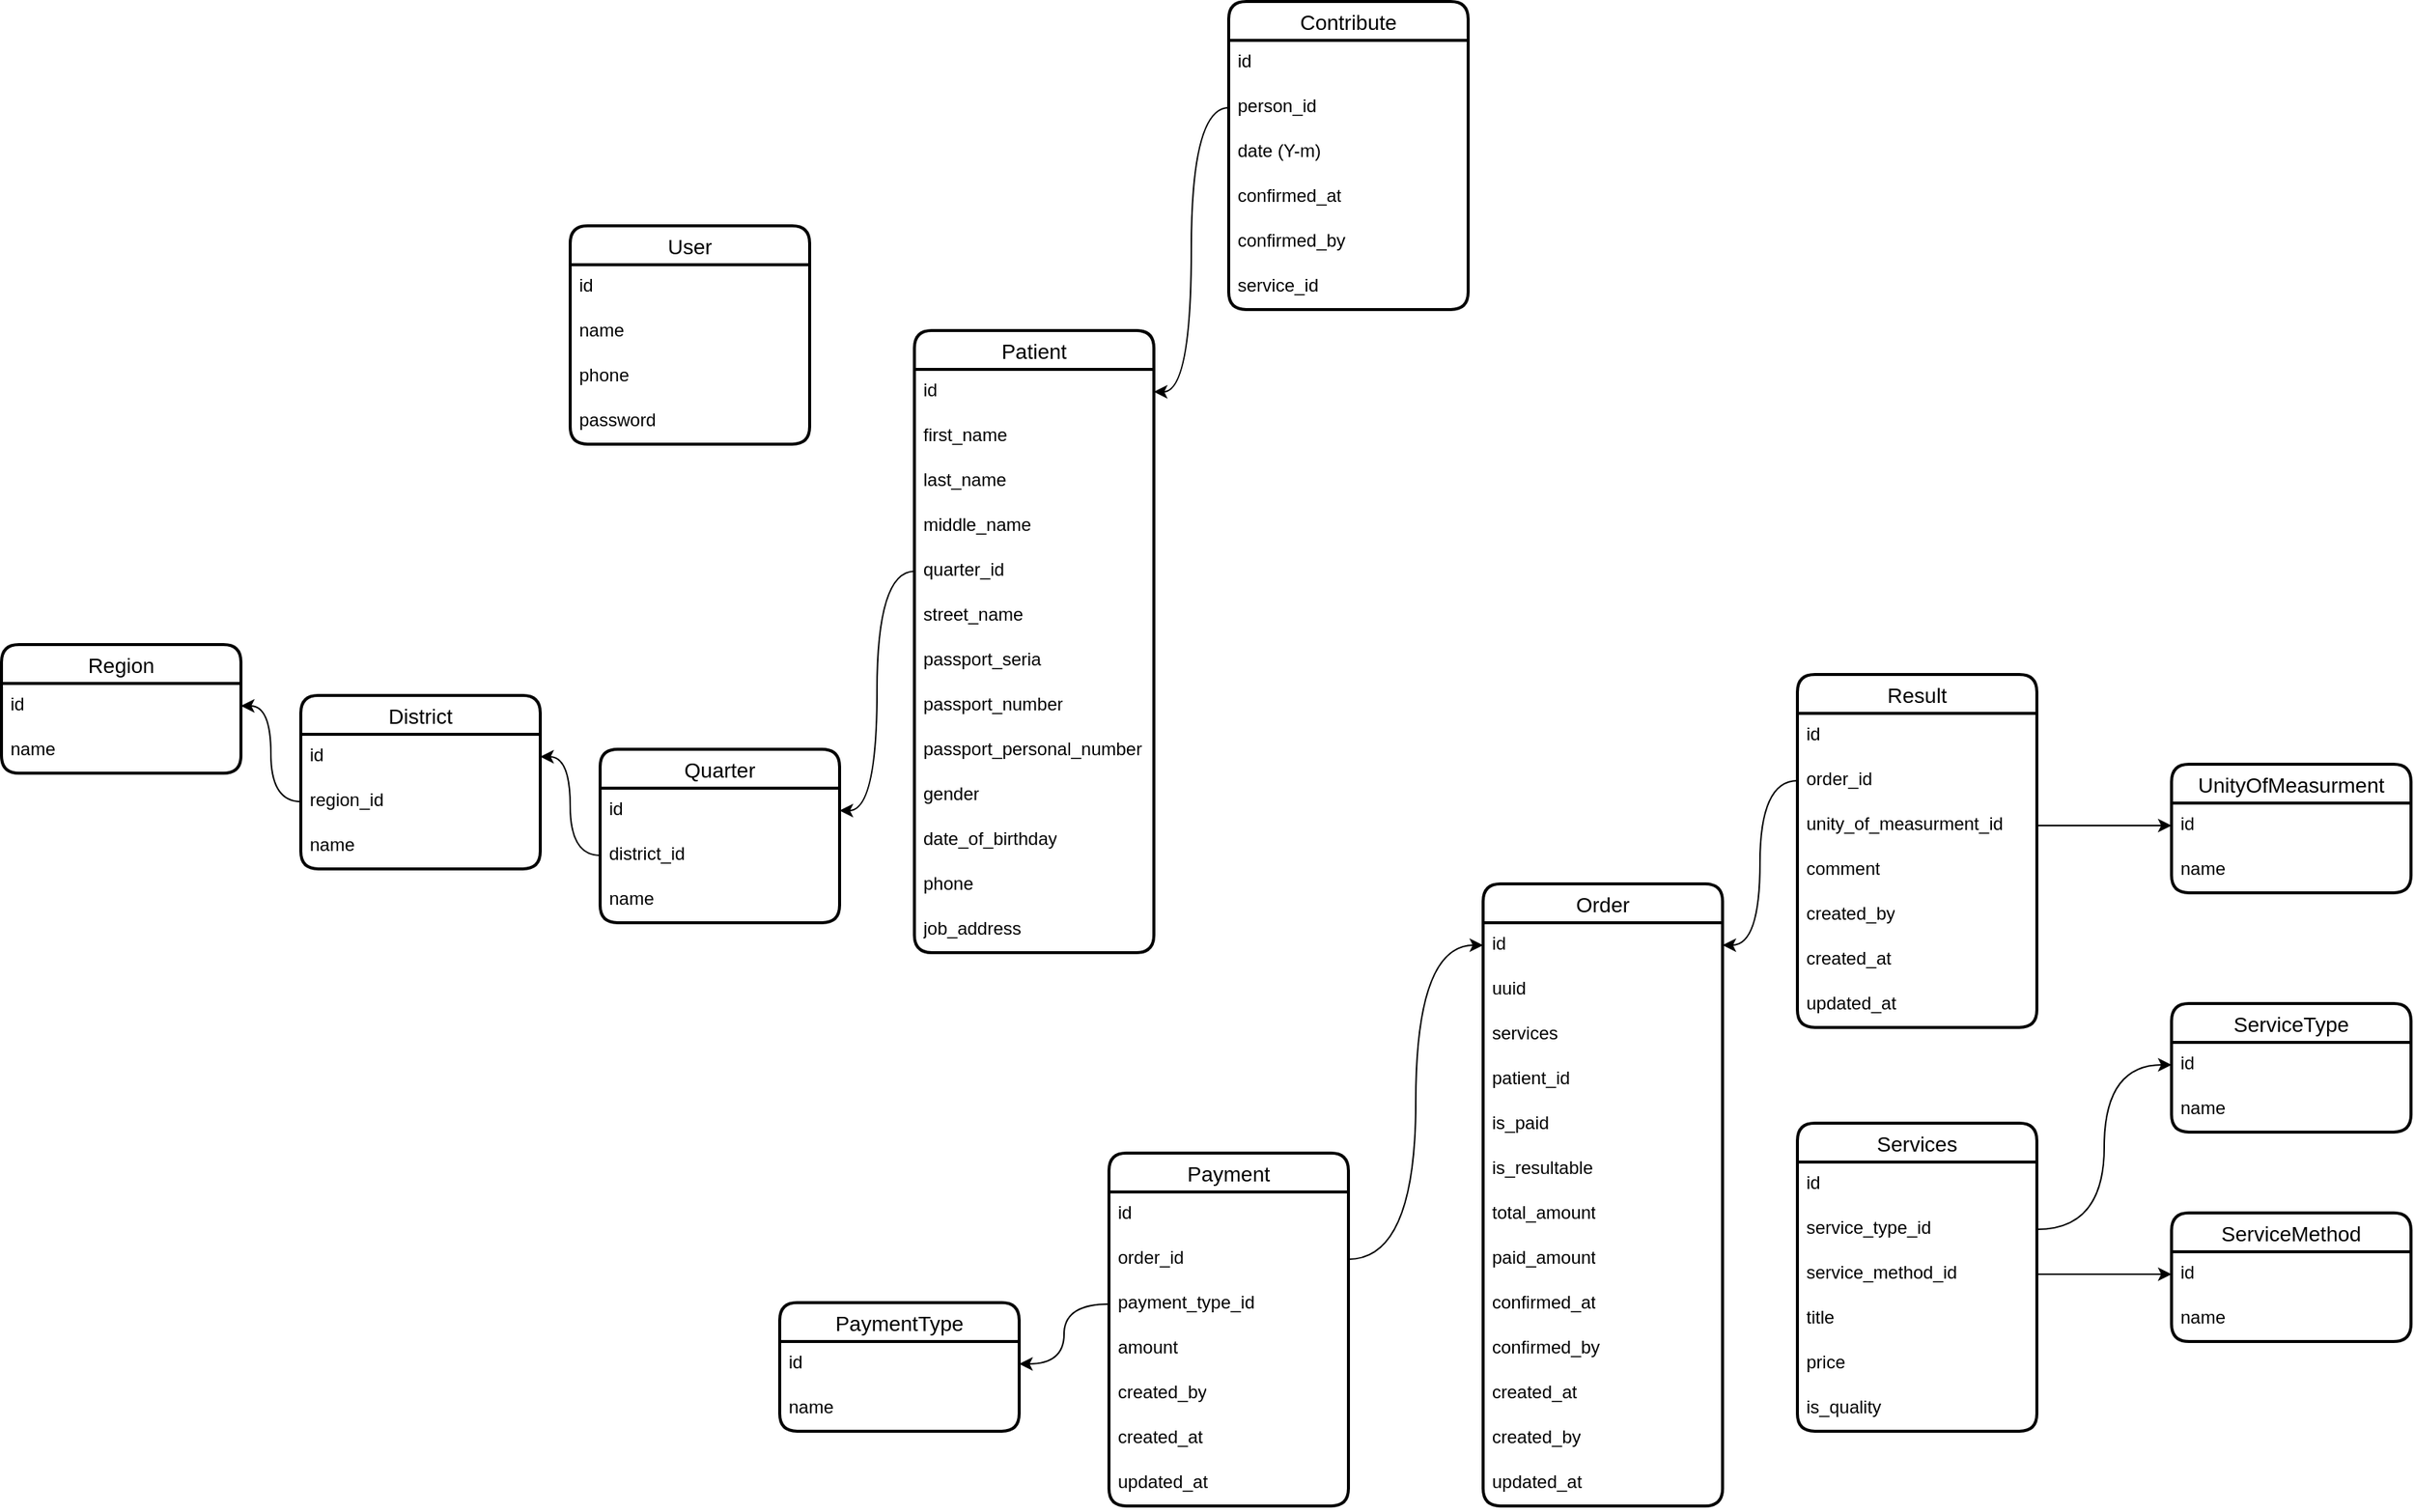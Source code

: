 <mxfile version="24.3.1" type="github">
  <diagram name="Страница — 1" id="kbrbgeuWTtMILB-jMMIU">
    <mxGraphModel dx="1816" dy="509" grid="1" gridSize="10" guides="1" tooltips="1" connect="1" arrows="1" fold="1" page="1" pageScale="1" pageWidth="827" pageHeight="1169" math="0" shadow="0">
      <root>
        <mxCell id="0" />
        <mxCell id="1" parent="0" />
        <mxCell id="Pl3B4qukLg-FO-uoOV0_-1" value="User" style="swimlane;fontStyle=0;childLayout=stackLayout;horizontal=1;startSize=26;horizontalStack=0;resizeParent=1;resizeParentMax=0;resizeLast=0;collapsible=1;marginBottom=0;align=center;fontSize=14;strokeWidth=2;rounded=1;shadow=0;glass=0;swimlaneLine=1;" vertex="1" parent="1">
          <mxGeometry x="190" y="200" width="160" height="146" as="geometry" />
        </mxCell>
        <mxCell id="Pl3B4qukLg-FO-uoOV0_-2" value="id" style="text;strokeColor=none;fillColor=none;spacingLeft=4;spacingRight=4;overflow=hidden;rotatable=0;points=[[0,0.5],[1,0.5]];portConstraint=eastwest;fontSize=12;whiteSpace=wrap;html=1;" vertex="1" parent="Pl3B4qukLg-FO-uoOV0_-1">
          <mxGeometry y="26" width="160" height="30" as="geometry" />
        </mxCell>
        <mxCell id="Pl3B4qukLg-FO-uoOV0_-3" value="name" style="text;strokeColor=none;fillColor=none;spacingLeft=4;spacingRight=4;overflow=hidden;rotatable=0;points=[[0,0.5],[1,0.5]];portConstraint=eastwest;fontSize=12;whiteSpace=wrap;html=1;" vertex="1" parent="Pl3B4qukLg-FO-uoOV0_-1">
          <mxGeometry y="56" width="160" height="30" as="geometry" />
        </mxCell>
        <mxCell id="Pl3B4qukLg-FO-uoOV0_-4" value="phone" style="text;strokeColor=none;fillColor=none;spacingLeft=4;spacingRight=4;overflow=hidden;rotatable=0;points=[[0,0.5],[1,0.5]];portConstraint=eastwest;fontSize=12;whiteSpace=wrap;html=1;" vertex="1" parent="Pl3B4qukLg-FO-uoOV0_-1">
          <mxGeometry y="86" width="160" height="30" as="geometry" />
        </mxCell>
        <mxCell id="Pl3B4qukLg-FO-uoOV0_-5" value="password" style="text;strokeColor=none;fillColor=none;spacingLeft=4;spacingRight=4;overflow=hidden;rotatable=0;points=[[0,0.5],[1,0.5]];portConstraint=eastwest;fontSize=12;whiteSpace=wrap;html=1;" vertex="1" parent="Pl3B4qukLg-FO-uoOV0_-1">
          <mxGeometry y="116" width="160" height="30" as="geometry" />
        </mxCell>
        <mxCell id="Pl3B4qukLg-FO-uoOV0_-6" value="Patient" style="swimlane;fontStyle=0;childLayout=stackLayout;horizontal=1;startSize=26;horizontalStack=0;resizeParent=1;resizeParentMax=0;resizeLast=0;collapsible=1;marginBottom=0;align=center;fontSize=14;strokeWidth=2;rounded=1;shadow=0;glass=0;swimlaneLine=1;" vertex="1" parent="1">
          <mxGeometry x="420" y="270" width="160" height="416" as="geometry" />
        </mxCell>
        <mxCell id="Pl3B4qukLg-FO-uoOV0_-7" value="id" style="text;strokeColor=none;fillColor=none;spacingLeft=4;spacingRight=4;overflow=hidden;rotatable=0;points=[[0,0.5],[1,0.5]];portConstraint=eastwest;fontSize=12;whiteSpace=wrap;html=1;" vertex="1" parent="Pl3B4qukLg-FO-uoOV0_-6">
          <mxGeometry y="26" width="160" height="30" as="geometry" />
        </mxCell>
        <mxCell id="Pl3B4qukLg-FO-uoOV0_-8" value="first_name" style="text;strokeColor=none;fillColor=none;spacingLeft=4;spacingRight=4;overflow=hidden;rotatable=0;points=[[0,0.5],[1,0.5]];portConstraint=eastwest;fontSize=12;whiteSpace=wrap;html=1;" vertex="1" parent="Pl3B4qukLg-FO-uoOV0_-6">
          <mxGeometry y="56" width="160" height="30" as="geometry" />
        </mxCell>
        <mxCell id="Pl3B4qukLg-FO-uoOV0_-9" value="last_name" style="text;strokeColor=none;fillColor=none;spacingLeft=4;spacingRight=4;overflow=hidden;rotatable=0;points=[[0,0.5],[1,0.5]];portConstraint=eastwest;fontSize=12;whiteSpace=wrap;html=1;" vertex="1" parent="Pl3B4qukLg-FO-uoOV0_-6">
          <mxGeometry y="86" width="160" height="30" as="geometry" />
        </mxCell>
        <mxCell id="Pl3B4qukLg-FO-uoOV0_-10" value="middle_name" style="text;strokeColor=none;fillColor=none;spacingLeft=4;spacingRight=4;overflow=hidden;rotatable=0;points=[[0,0.5],[1,0.5]];portConstraint=eastwest;fontSize=12;whiteSpace=wrap;html=1;" vertex="1" parent="Pl3B4qukLg-FO-uoOV0_-6">
          <mxGeometry y="116" width="160" height="30" as="geometry" />
        </mxCell>
        <mxCell id="Pl3B4qukLg-FO-uoOV0_-11" value="quarter_id" style="text;strokeColor=none;fillColor=none;spacingLeft=4;spacingRight=4;overflow=hidden;rotatable=0;points=[[0,0.5],[1,0.5]];portConstraint=eastwest;fontSize=12;whiteSpace=wrap;html=1;" vertex="1" parent="Pl3B4qukLg-FO-uoOV0_-6">
          <mxGeometry y="146" width="160" height="30" as="geometry" />
        </mxCell>
        <mxCell id="Pl3B4qukLg-FO-uoOV0_-12" value="street_name" style="text;strokeColor=none;fillColor=none;spacingLeft=4;spacingRight=4;overflow=hidden;rotatable=0;points=[[0,0.5],[1,0.5]];portConstraint=eastwest;fontSize=12;whiteSpace=wrap;html=1;" vertex="1" parent="Pl3B4qukLg-FO-uoOV0_-6">
          <mxGeometry y="176" width="160" height="30" as="geometry" />
        </mxCell>
        <mxCell id="Pl3B4qukLg-FO-uoOV0_-13" value="passport_seria" style="text;strokeColor=none;fillColor=none;spacingLeft=4;spacingRight=4;overflow=hidden;rotatable=0;points=[[0,0.5],[1,0.5]];portConstraint=eastwest;fontSize=12;whiteSpace=wrap;html=1;" vertex="1" parent="Pl3B4qukLg-FO-uoOV0_-6">
          <mxGeometry y="206" width="160" height="30" as="geometry" />
        </mxCell>
        <mxCell id="Pl3B4qukLg-FO-uoOV0_-14" value="passport_number" style="text;strokeColor=none;fillColor=none;spacingLeft=4;spacingRight=4;overflow=hidden;rotatable=0;points=[[0,0.5],[1,0.5]];portConstraint=eastwest;fontSize=12;whiteSpace=wrap;html=1;" vertex="1" parent="Pl3B4qukLg-FO-uoOV0_-6">
          <mxGeometry y="236" width="160" height="30" as="geometry" />
        </mxCell>
        <mxCell id="Pl3B4qukLg-FO-uoOV0_-15" value="passport_personal_number" style="text;strokeColor=none;fillColor=none;spacingLeft=4;spacingRight=4;overflow=hidden;rotatable=0;points=[[0,0.5],[1,0.5]];portConstraint=eastwest;fontSize=12;whiteSpace=wrap;html=1;" vertex="1" parent="Pl3B4qukLg-FO-uoOV0_-6">
          <mxGeometry y="266" width="160" height="30" as="geometry" />
        </mxCell>
        <mxCell id="Pl3B4qukLg-FO-uoOV0_-16" value="gender" style="text;strokeColor=none;fillColor=none;spacingLeft=4;spacingRight=4;overflow=hidden;rotatable=0;points=[[0,0.5],[1,0.5]];portConstraint=eastwest;fontSize=12;whiteSpace=wrap;html=1;" vertex="1" parent="Pl3B4qukLg-FO-uoOV0_-6">
          <mxGeometry y="296" width="160" height="30" as="geometry" />
        </mxCell>
        <mxCell id="Pl3B4qukLg-FO-uoOV0_-17" value="date_of_birthday" style="text;strokeColor=none;fillColor=none;spacingLeft=4;spacingRight=4;overflow=hidden;rotatable=0;points=[[0,0.5],[1,0.5]];portConstraint=eastwest;fontSize=12;whiteSpace=wrap;html=1;" vertex="1" parent="Pl3B4qukLg-FO-uoOV0_-6">
          <mxGeometry y="326" width="160" height="30" as="geometry" />
        </mxCell>
        <mxCell id="Pl3B4qukLg-FO-uoOV0_-18" value="phone" style="text;strokeColor=none;fillColor=none;spacingLeft=4;spacingRight=4;overflow=hidden;rotatable=0;points=[[0,0.5],[1,0.5]];portConstraint=eastwest;fontSize=12;whiteSpace=wrap;html=1;" vertex="1" parent="Pl3B4qukLg-FO-uoOV0_-6">
          <mxGeometry y="356" width="160" height="30" as="geometry" />
        </mxCell>
        <mxCell id="Pl3B4qukLg-FO-uoOV0_-19" value="job_address" style="text;strokeColor=none;fillColor=none;spacingLeft=4;spacingRight=4;overflow=hidden;rotatable=0;points=[[0,0.5],[1,0.5]];portConstraint=eastwest;fontSize=12;whiteSpace=wrap;html=1;" vertex="1" parent="Pl3B4qukLg-FO-uoOV0_-6">
          <mxGeometry y="386" width="160" height="30" as="geometry" />
        </mxCell>
        <mxCell id="Pl3B4qukLg-FO-uoOV0_-20" value="Contribute" style="swimlane;fontStyle=0;childLayout=stackLayout;horizontal=1;startSize=26;horizontalStack=0;resizeParent=1;resizeParentMax=0;resizeLast=0;collapsible=1;marginBottom=0;align=center;fontSize=14;strokeWidth=2;rounded=1;shadow=0;glass=0;swimlaneLine=1;" vertex="1" parent="1">
          <mxGeometry x="630" y="50" width="160" height="206" as="geometry" />
        </mxCell>
        <mxCell id="Pl3B4qukLg-FO-uoOV0_-21" value="id" style="text;strokeColor=none;fillColor=none;spacingLeft=4;spacingRight=4;overflow=hidden;rotatable=0;points=[[0,0.5],[1,0.5]];portConstraint=eastwest;fontSize=12;whiteSpace=wrap;html=1;" vertex="1" parent="Pl3B4qukLg-FO-uoOV0_-20">
          <mxGeometry y="26" width="160" height="30" as="geometry" />
        </mxCell>
        <mxCell id="Pl3B4qukLg-FO-uoOV0_-22" value="person_id" style="text;strokeColor=none;fillColor=none;spacingLeft=4;spacingRight=4;overflow=hidden;rotatable=0;points=[[0,0.5],[1,0.5]];portConstraint=eastwest;fontSize=12;whiteSpace=wrap;html=1;" vertex="1" parent="Pl3B4qukLg-FO-uoOV0_-20">
          <mxGeometry y="56" width="160" height="30" as="geometry" />
        </mxCell>
        <mxCell id="Pl3B4qukLg-FO-uoOV0_-23" value="date (Y-m)" style="text;strokeColor=none;fillColor=none;spacingLeft=4;spacingRight=4;overflow=hidden;rotatable=0;points=[[0,0.5],[1,0.5]];portConstraint=eastwest;fontSize=12;whiteSpace=wrap;html=1;" vertex="1" parent="Pl3B4qukLg-FO-uoOV0_-20">
          <mxGeometry y="86" width="160" height="30" as="geometry" />
        </mxCell>
        <mxCell id="Pl3B4qukLg-FO-uoOV0_-24" value="confirmed_at" style="text;strokeColor=none;fillColor=none;spacingLeft=4;spacingRight=4;overflow=hidden;rotatable=0;points=[[0,0.5],[1,0.5]];portConstraint=eastwest;fontSize=12;whiteSpace=wrap;html=1;" vertex="1" parent="Pl3B4qukLg-FO-uoOV0_-20">
          <mxGeometry y="116" width="160" height="30" as="geometry" />
        </mxCell>
        <mxCell id="Pl3B4qukLg-FO-uoOV0_-25" value="confirmed_by" style="text;strokeColor=none;fillColor=none;spacingLeft=4;spacingRight=4;overflow=hidden;rotatable=0;points=[[0,0.5],[1,0.5]];portConstraint=eastwest;fontSize=12;whiteSpace=wrap;html=1;" vertex="1" parent="Pl3B4qukLg-FO-uoOV0_-20">
          <mxGeometry y="146" width="160" height="30" as="geometry" />
        </mxCell>
        <mxCell id="Pl3B4qukLg-FO-uoOV0_-26" value="service_id" style="text;strokeColor=none;fillColor=none;spacingLeft=4;spacingRight=4;overflow=hidden;rotatable=0;points=[[0,0.5],[1,0.5]];portConstraint=eastwest;fontSize=12;whiteSpace=wrap;html=1;" vertex="1" parent="Pl3B4qukLg-FO-uoOV0_-20">
          <mxGeometry y="176" width="160" height="30" as="geometry" />
        </mxCell>
        <mxCell id="Pl3B4qukLg-FO-uoOV0_-27" style="edgeStyle=orthogonalEdgeStyle;rounded=0;orthogonalLoop=1;jettySize=auto;html=1;entryX=1;entryY=0.5;entryDx=0;entryDy=0;curved=1;" edge="1" parent="1" source="Pl3B4qukLg-FO-uoOV0_-22" target="Pl3B4qukLg-FO-uoOV0_-7">
          <mxGeometry relative="1" as="geometry" />
        </mxCell>
        <mxCell id="Pl3B4qukLg-FO-uoOV0_-28" value="Services" style="swimlane;fontStyle=0;childLayout=stackLayout;horizontal=1;startSize=26;horizontalStack=0;resizeParent=1;resizeParentMax=0;resizeLast=0;collapsible=1;marginBottom=0;align=center;fontSize=14;strokeWidth=2;rounded=1;shadow=0;glass=0;swimlaneLine=1;" vertex="1" parent="1">
          <mxGeometry x="1010" y="800" width="160" height="206" as="geometry" />
        </mxCell>
        <mxCell id="Pl3B4qukLg-FO-uoOV0_-29" value="id" style="text;strokeColor=none;fillColor=none;spacingLeft=4;spacingRight=4;overflow=hidden;rotatable=0;points=[[0,0.5],[1,0.5]];portConstraint=eastwest;fontSize=12;whiteSpace=wrap;html=1;" vertex="1" parent="Pl3B4qukLg-FO-uoOV0_-28">
          <mxGeometry y="26" width="160" height="30" as="geometry" />
        </mxCell>
        <mxCell id="Pl3B4qukLg-FO-uoOV0_-78" value="service_type_id" style="text;strokeColor=none;fillColor=none;spacingLeft=4;spacingRight=4;overflow=hidden;rotatable=0;points=[[0,0.5],[1,0.5]];portConstraint=eastwest;fontSize=12;whiteSpace=wrap;html=1;" vertex="1" parent="Pl3B4qukLg-FO-uoOV0_-28">
          <mxGeometry y="56" width="160" height="30" as="geometry" />
        </mxCell>
        <mxCell id="Pl3B4qukLg-FO-uoOV0_-79" value="service_method_id" style="text;strokeColor=none;fillColor=none;spacingLeft=4;spacingRight=4;overflow=hidden;rotatable=0;points=[[0,0.5],[1,0.5]];portConstraint=eastwest;fontSize=12;whiteSpace=wrap;html=1;" vertex="1" parent="Pl3B4qukLg-FO-uoOV0_-28">
          <mxGeometry y="86" width="160" height="30" as="geometry" />
        </mxCell>
        <mxCell id="Pl3B4qukLg-FO-uoOV0_-30" value="title" style="text;strokeColor=none;fillColor=none;spacingLeft=4;spacingRight=4;overflow=hidden;rotatable=0;points=[[0,0.5],[1,0.5]];portConstraint=eastwest;fontSize=12;whiteSpace=wrap;html=1;" vertex="1" parent="Pl3B4qukLg-FO-uoOV0_-28">
          <mxGeometry y="116" width="160" height="30" as="geometry" />
        </mxCell>
        <mxCell id="Pl3B4qukLg-FO-uoOV0_-31" value="price" style="text;strokeColor=none;fillColor=none;spacingLeft=4;spacingRight=4;overflow=hidden;rotatable=0;points=[[0,0.5],[1,0.5]];portConstraint=eastwest;fontSize=12;whiteSpace=wrap;html=1;" vertex="1" parent="Pl3B4qukLg-FO-uoOV0_-28">
          <mxGeometry y="146" width="160" height="30" as="geometry" />
        </mxCell>
        <mxCell id="Pl3B4qukLg-FO-uoOV0_-76" value="is_quality" style="text;strokeColor=none;fillColor=none;spacingLeft=4;spacingRight=4;overflow=hidden;rotatable=0;points=[[0,0.5],[1,0.5]];portConstraint=eastwest;fontSize=12;whiteSpace=wrap;html=1;" vertex="1" parent="Pl3B4qukLg-FO-uoOV0_-28">
          <mxGeometry y="176" width="160" height="30" as="geometry" />
        </mxCell>
        <mxCell id="Pl3B4qukLg-FO-uoOV0_-32" value="Order" style="swimlane;fontStyle=0;childLayout=stackLayout;horizontal=1;startSize=26;horizontalStack=0;resizeParent=1;resizeParentMax=0;resizeLast=0;collapsible=1;marginBottom=0;align=center;fontSize=14;strokeWidth=2;rounded=1;shadow=0;glass=0;swimlaneLine=1;" vertex="1" parent="1">
          <mxGeometry x="800" y="640" width="160" height="416" as="geometry" />
        </mxCell>
        <mxCell id="Pl3B4qukLg-FO-uoOV0_-33" value="id" style="text;strokeColor=none;fillColor=none;spacingLeft=4;spacingRight=4;overflow=hidden;rotatable=0;points=[[0,0.5],[1,0.5]];portConstraint=eastwest;fontSize=12;whiteSpace=wrap;html=1;" vertex="1" parent="Pl3B4qukLg-FO-uoOV0_-32">
          <mxGeometry y="26" width="160" height="30" as="geometry" />
        </mxCell>
        <mxCell id="Pl3B4qukLg-FO-uoOV0_-34" value="uuid" style="text;strokeColor=none;fillColor=none;spacingLeft=4;spacingRight=4;overflow=hidden;rotatable=0;points=[[0,0.5],[1,0.5]];portConstraint=eastwest;fontSize=12;whiteSpace=wrap;html=1;" vertex="1" parent="Pl3B4qukLg-FO-uoOV0_-32">
          <mxGeometry y="56" width="160" height="30" as="geometry" />
        </mxCell>
        <mxCell id="Pl3B4qukLg-FO-uoOV0_-71" value="services" style="text;strokeColor=none;fillColor=none;spacingLeft=4;spacingRight=4;overflow=hidden;rotatable=0;points=[[0,0.5],[1,0.5]];portConstraint=eastwest;fontSize=12;whiteSpace=wrap;html=1;" vertex="1" parent="Pl3B4qukLg-FO-uoOV0_-32">
          <mxGeometry y="86" width="160" height="30" as="geometry" />
        </mxCell>
        <mxCell id="Pl3B4qukLg-FO-uoOV0_-37" value="patient_id" style="text;strokeColor=none;fillColor=none;spacingLeft=4;spacingRight=4;overflow=hidden;rotatable=0;points=[[0,0.5],[1,0.5]];portConstraint=eastwest;fontSize=12;whiteSpace=wrap;html=1;" vertex="1" parent="Pl3B4qukLg-FO-uoOV0_-32">
          <mxGeometry y="116" width="160" height="30" as="geometry" />
        </mxCell>
        <mxCell id="Pl3B4qukLg-FO-uoOV0_-38" value="is_paid" style="text;strokeColor=none;fillColor=none;spacingLeft=4;spacingRight=4;overflow=hidden;rotatable=0;points=[[0,0.5],[1,0.5]];portConstraint=eastwest;fontSize=12;whiteSpace=wrap;html=1;" vertex="1" parent="Pl3B4qukLg-FO-uoOV0_-32">
          <mxGeometry y="146" width="160" height="30" as="geometry" />
        </mxCell>
        <mxCell id="Pl3B4qukLg-FO-uoOV0_-39" value="is_resultable" style="text;strokeColor=none;fillColor=none;spacingLeft=4;spacingRight=4;overflow=hidden;rotatable=0;points=[[0,0.5],[1,0.5]];portConstraint=eastwest;fontSize=12;whiteSpace=wrap;html=1;" vertex="1" parent="Pl3B4qukLg-FO-uoOV0_-32">
          <mxGeometry y="176" width="160" height="30" as="geometry" />
        </mxCell>
        <mxCell id="Pl3B4qukLg-FO-uoOV0_-40" value="total_amount" style="text;strokeColor=none;fillColor=none;spacingLeft=4;spacingRight=4;overflow=hidden;rotatable=0;points=[[0,0.5],[1,0.5]];portConstraint=eastwest;fontSize=12;whiteSpace=wrap;html=1;" vertex="1" parent="Pl3B4qukLg-FO-uoOV0_-32">
          <mxGeometry y="206" width="160" height="30" as="geometry" />
        </mxCell>
        <mxCell id="Pl3B4qukLg-FO-uoOV0_-91" value="paid_amount" style="text;strokeColor=none;fillColor=none;spacingLeft=4;spacingRight=4;overflow=hidden;rotatable=0;points=[[0,0.5],[1,0.5]];portConstraint=eastwest;fontSize=12;whiteSpace=wrap;html=1;" vertex="1" parent="Pl3B4qukLg-FO-uoOV0_-32">
          <mxGeometry y="236" width="160" height="30" as="geometry" />
        </mxCell>
        <mxCell id="Pl3B4qukLg-FO-uoOV0_-41" value="confirmed_at" style="text;strokeColor=none;fillColor=none;spacingLeft=4;spacingRight=4;overflow=hidden;rotatable=0;points=[[0,0.5],[1,0.5]];portConstraint=eastwest;fontSize=12;whiteSpace=wrap;html=1;" vertex="1" parent="Pl3B4qukLg-FO-uoOV0_-32">
          <mxGeometry y="266" width="160" height="30" as="geometry" />
        </mxCell>
        <mxCell id="Pl3B4qukLg-FO-uoOV0_-42" value="confirmed_by" style="text;strokeColor=none;fillColor=none;spacingLeft=4;spacingRight=4;overflow=hidden;rotatable=0;points=[[0,0.5],[1,0.5]];portConstraint=eastwest;fontSize=12;whiteSpace=wrap;html=1;" vertex="1" parent="Pl3B4qukLg-FO-uoOV0_-32">
          <mxGeometry y="296" width="160" height="30" as="geometry" />
        </mxCell>
        <mxCell id="Pl3B4qukLg-FO-uoOV0_-43" value="created_at" style="text;strokeColor=none;fillColor=none;spacingLeft=4;spacingRight=4;overflow=hidden;rotatable=0;points=[[0,0.5],[1,0.5]];portConstraint=eastwest;fontSize=12;whiteSpace=wrap;html=1;" vertex="1" parent="Pl3B4qukLg-FO-uoOV0_-32">
          <mxGeometry y="326" width="160" height="30" as="geometry" />
        </mxCell>
        <mxCell id="Pl3B4qukLg-FO-uoOV0_-44" value="created_by" style="text;strokeColor=none;fillColor=none;spacingLeft=4;spacingRight=4;overflow=hidden;rotatable=0;points=[[0,0.5],[1,0.5]];portConstraint=eastwest;fontSize=12;whiteSpace=wrap;html=1;" vertex="1" parent="Pl3B4qukLg-FO-uoOV0_-32">
          <mxGeometry y="356" width="160" height="30" as="geometry" />
        </mxCell>
        <mxCell id="Pl3B4qukLg-FO-uoOV0_-45" value="updated_at" style="text;strokeColor=none;fillColor=none;spacingLeft=4;spacingRight=4;overflow=hidden;rotatable=0;points=[[0,0.5],[1,0.5]];portConstraint=eastwest;fontSize=12;whiteSpace=wrap;html=1;" vertex="1" parent="Pl3B4qukLg-FO-uoOV0_-32">
          <mxGeometry y="386" width="160" height="30" as="geometry" />
        </mxCell>
        <mxCell id="Pl3B4qukLg-FO-uoOV0_-49" value="Result" style="swimlane;fontStyle=0;childLayout=stackLayout;horizontal=1;startSize=26;horizontalStack=0;resizeParent=1;resizeParentMax=0;resizeLast=0;collapsible=1;marginBottom=0;align=center;fontSize=14;strokeWidth=2;rounded=1;shadow=0;glass=0;swimlaneLine=1;" vertex="1" parent="1">
          <mxGeometry x="1010" y="500" width="160" height="236" as="geometry" />
        </mxCell>
        <mxCell id="Pl3B4qukLg-FO-uoOV0_-50" value="id" style="text;strokeColor=none;fillColor=none;spacingLeft=4;spacingRight=4;overflow=hidden;rotatable=0;points=[[0,0.5],[1,0.5]];portConstraint=eastwest;fontSize=12;whiteSpace=wrap;html=1;" vertex="1" parent="Pl3B4qukLg-FO-uoOV0_-49">
          <mxGeometry y="26" width="160" height="30" as="geometry" />
        </mxCell>
        <mxCell id="Pl3B4qukLg-FO-uoOV0_-51" value="order_id" style="text;strokeColor=none;fillColor=none;spacingLeft=4;spacingRight=4;overflow=hidden;rotatable=0;points=[[0,0.5],[1,0.5]];portConstraint=eastwest;fontSize=12;whiteSpace=wrap;html=1;" vertex="1" parent="Pl3B4qukLg-FO-uoOV0_-49">
          <mxGeometry y="56" width="160" height="30" as="geometry" />
        </mxCell>
        <mxCell id="Pl3B4qukLg-FO-uoOV0_-89" value="unity_of_measurment_id" style="text;strokeColor=none;fillColor=none;spacingLeft=4;spacingRight=4;overflow=hidden;rotatable=0;points=[[0,0.5],[1,0.5]];portConstraint=eastwest;fontSize=12;whiteSpace=wrap;html=1;" vertex="1" parent="Pl3B4qukLg-FO-uoOV0_-49">
          <mxGeometry y="86" width="160" height="30" as="geometry" />
        </mxCell>
        <mxCell id="Pl3B4qukLg-FO-uoOV0_-52" value="comment" style="text;strokeColor=none;fillColor=none;spacingLeft=4;spacingRight=4;overflow=hidden;rotatable=0;points=[[0,0.5],[1,0.5]];portConstraint=eastwest;fontSize=12;whiteSpace=wrap;html=1;" vertex="1" parent="Pl3B4qukLg-FO-uoOV0_-49">
          <mxGeometry y="116" width="160" height="30" as="geometry" />
        </mxCell>
        <mxCell id="Pl3B4qukLg-FO-uoOV0_-53" value="created_by" style="text;strokeColor=none;fillColor=none;spacingLeft=4;spacingRight=4;overflow=hidden;rotatable=0;points=[[0,0.5],[1,0.5]];portConstraint=eastwest;fontSize=12;whiteSpace=wrap;html=1;" vertex="1" parent="Pl3B4qukLg-FO-uoOV0_-49">
          <mxGeometry y="146" width="160" height="30" as="geometry" />
        </mxCell>
        <mxCell id="Pl3B4qukLg-FO-uoOV0_-54" value="created_at" style="text;strokeColor=none;fillColor=none;spacingLeft=4;spacingRight=4;overflow=hidden;rotatable=0;points=[[0,0.5],[1,0.5]];portConstraint=eastwest;fontSize=12;whiteSpace=wrap;html=1;" vertex="1" parent="Pl3B4qukLg-FO-uoOV0_-49">
          <mxGeometry y="176" width="160" height="30" as="geometry" />
        </mxCell>
        <mxCell id="Pl3B4qukLg-FO-uoOV0_-55" value="updated_at" style="text;strokeColor=none;fillColor=none;spacingLeft=4;spacingRight=4;overflow=hidden;rotatable=0;points=[[0,0.5],[1,0.5]];portConstraint=eastwest;fontSize=12;whiteSpace=wrap;html=1;" vertex="1" parent="Pl3B4qukLg-FO-uoOV0_-49">
          <mxGeometry y="206" width="160" height="30" as="geometry" />
        </mxCell>
        <mxCell id="Pl3B4qukLg-FO-uoOV0_-56" style="edgeStyle=orthogonalEdgeStyle;rounded=0;orthogonalLoop=1;jettySize=auto;html=1;entryX=1;entryY=0.5;entryDx=0;entryDy=0;curved=1;" edge="1" parent="1" source="Pl3B4qukLg-FO-uoOV0_-51" target="Pl3B4qukLg-FO-uoOV0_-33">
          <mxGeometry relative="1" as="geometry" />
        </mxCell>
        <mxCell id="Pl3B4qukLg-FO-uoOV0_-57" value="Region" style="swimlane;fontStyle=0;childLayout=stackLayout;horizontal=1;startSize=26;horizontalStack=0;resizeParent=1;resizeParentMax=0;resizeLast=0;collapsible=1;marginBottom=0;align=center;fontSize=14;strokeWidth=2;rounded=1;shadow=0;glass=0;swimlaneLine=1;" vertex="1" parent="1">
          <mxGeometry x="-190" y="480" width="160" height="86" as="geometry" />
        </mxCell>
        <mxCell id="Pl3B4qukLg-FO-uoOV0_-58" value="id" style="text;strokeColor=none;fillColor=none;spacingLeft=4;spacingRight=4;overflow=hidden;rotatable=0;points=[[0,0.5],[1,0.5]];portConstraint=eastwest;fontSize=12;whiteSpace=wrap;html=1;" vertex="1" parent="Pl3B4qukLg-FO-uoOV0_-57">
          <mxGeometry y="26" width="160" height="30" as="geometry" />
        </mxCell>
        <mxCell id="Pl3B4qukLg-FO-uoOV0_-59" value="name" style="text;strokeColor=none;fillColor=none;spacingLeft=4;spacingRight=4;overflow=hidden;rotatable=0;points=[[0,0.5],[1,0.5]];portConstraint=eastwest;fontSize=12;whiteSpace=wrap;html=1;" vertex="1" parent="Pl3B4qukLg-FO-uoOV0_-57">
          <mxGeometry y="56" width="160" height="30" as="geometry" />
        </mxCell>
        <mxCell id="Pl3B4qukLg-FO-uoOV0_-60" value="District" style="swimlane;fontStyle=0;childLayout=stackLayout;horizontal=1;startSize=26;horizontalStack=0;resizeParent=1;resizeParentMax=0;resizeLast=0;collapsible=1;marginBottom=0;align=center;fontSize=14;strokeWidth=2;rounded=1;shadow=0;glass=0;swimlaneLine=1;" vertex="1" parent="1">
          <mxGeometry x="10" y="514" width="160" height="116" as="geometry" />
        </mxCell>
        <mxCell id="Pl3B4qukLg-FO-uoOV0_-61" value="id" style="text;strokeColor=none;fillColor=none;spacingLeft=4;spacingRight=4;overflow=hidden;rotatable=0;points=[[0,0.5],[1,0.5]];portConstraint=eastwest;fontSize=12;whiteSpace=wrap;html=1;" vertex="1" parent="Pl3B4qukLg-FO-uoOV0_-60">
          <mxGeometry y="26" width="160" height="30" as="geometry" />
        </mxCell>
        <mxCell id="Pl3B4qukLg-FO-uoOV0_-62" value="region_id" style="text;strokeColor=none;fillColor=none;spacingLeft=4;spacingRight=4;overflow=hidden;rotatable=0;points=[[0,0.5],[1,0.5]];portConstraint=eastwest;fontSize=12;whiteSpace=wrap;html=1;" vertex="1" parent="Pl3B4qukLg-FO-uoOV0_-60">
          <mxGeometry y="56" width="160" height="30" as="geometry" />
        </mxCell>
        <mxCell id="Pl3B4qukLg-FO-uoOV0_-63" value="name" style="text;strokeColor=none;fillColor=none;spacingLeft=4;spacingRight=4;overflow=hidden;rotatable=0;points=[[0,0.5],[1,0.5]];portConstraint=eastwest;fontSize=12;whiteSpace=wrap;html=1;" vertex="1" parent="Pl3B4qukLg-FO-uoOV0_-60">
          <mxGeometry y="86" width="160" height="30" as="geometry" />
        </mxCell>
        <mxCell id="Pl3B4qukLg-FO-uoOV0_-64" style="edgeStyle=orthogonalEdgeStyle;rounded=0;orthogonalLoop=1;jettySize=auto;html=1;entryX=1;entryY=0.5;entryDx=0;entryDy=0;curved=1;" edge="1" parent="1" source="Pl3B4qukLg-FO-uoOV0_-62" target="Pl3B4qukLg-FO-uoOV0_-58">
          <mxGeometry relative="1" as="geometry" />
        </mxCell>
        <mxCell id="Pl3B4qukLg-FO-uoOV0_-65" value="Quarter" style="swimlane;fontStyle=0;childLayout=stackLayout;horizontal=1;startSize=26;horizontalStack=0;resizeParent=1;resizeParentMax=0;resizeLast=0;collapsible=1;marginBottom=0;align=center;fontSize=14;strokeWidth=2;rounded=1;shadow=0;glass=0;swimlaneLine=1;" vertex="1" parent="1">
          <mxGeometry x="210" y="550" width="160" height="116" as="geometry" />
        </mxCell>
        <mxCell id="Pl3B4qukLg-FO-uoOV0_-66" value="id" style="text;strokeColor=none;fillColor=none;spacingLeft=4;spacingRight=4;overflow=hidden;rotatable=0;points=[[0,0.5],[1,0.5]];portConstraint=eastwest;fontSize=12;whiteSpace=wrap;html=1;" vertex="1" parent="Pl3B4qukLg-FO-uoOV0_-65">
          <mxGeometry y="26" width="160" height="30" as="geometry" />
        </mxCell>
        <mxCell id="Pl3B4qukLg-FO-uoOV0_-67" value="district_id" style="text;strokeColor=none;fillColor=none;spacingLeft=4;spacingRight=4;overflow=hidden;rotatable=0;points=[[0,0.5],[1,0.5]];portConstraint=eastwest;fontSize=12;whiteSpace=wrap;html=1;" vertex="1" parent="Pl3B4qukLg-FO-uoOV0_-65">
          <mxGeometry y="56" width="160" height="30" as="geometry" />
        </mxCell>
        <mxCell id="Pl3B4qukLg-FO-uoOV0_-68" value="name" style="text;strokeColor=none;fillColor=none;spacingLeft=4;spacingRight=4;overflow=hidden;rotatable=0;points=[[0,0.5],[1,0.5]];portConstraint=eastwest;fontSize=12;whiteSpace=wrap;html=1;" vertex="1" parent="Pl3B4qukLg-FO-uoOV0_-65">
          <mxGeometry y="86" width="160" height="30" as="geometry" />
        </mxCell>
        <mxCell id="Pl3B4qukLg-FO-uoOV0_-69" style="edgeStyle=orthogonalEdgeStyle;rounded=0;orthogonalLoop=1;jettySize=auto;html=1;entryX=1;entryY=0.5;entryDx=0;entryDy=0;curved=1;" edge="1" parent="1" source="Pl3B4qukLg-FO-uoOV0_-67" target="Pl3B4qukLg-FO-uoOV0_-61">
          <mxGeometry relative="1" as="geometry" />
        </mxCell>
        <mxCell id="Pl3B4qukLg-FO-uoOV0_-70" style="edgeStyle=orthogonalEdgeStyle;rounded=0;orthogonalLoop=1;jettySize=auto;html=1;entryX=1;entryY=0.5;entryDx=0;entryDy=0;curved=1;" edge="1" parent="1" source="Pl3B4qukLg-FO-uoOV0_-11" target="Pl3B4qukLg-FO-uoOV0_-66">
          <mxGeometry relative="1" as="geometry" />
        </mxCell>
        <mxCell id="Pl3B4qukLg-FO-uoOV0_-72" value="ServiceType" style="swimlane;fontStyle=0;childLayout=stackLayout;horizontal=1;startSize=26;horizontalStack=0;resizeParent=1;resizeParentMax=0;resizeLast=0;collapsible=1;marginBottom=0;align=center;fontSize=14;strokeWidth=2;rounded=1;shadow=0;glass=0;swimlaneLine=1;" vertex="1" parent="1">
          <mxGeometry x="1260" y="720" width="160" height="86" as="geometry" />
        </mxCell>
        <mxCell id="Pl3B4qukLg-FO-uoOV0_-73" value="id" style="text;strokeColor=none;fillColor=none;spacingLeft=4;spacingRight=4;overflow=hidden;rotatable=0;points=[[0,0.5],[1,0.5]];portConstraint=eastwest;fontSize=12;whiteSpace=wrap;html=1;" vertex="1" parent="Pl3B4qukLg-FO-uoOV0_-72">
          <mxGeometry y="26" width="160" height="30" as="geometry" />
        </mxCell>
        <mxCell id="Pl3B4qukLg-FO-uoOV0_-74" value="name" style="text;strokeColor=none;fillColor=none;spacingLeft=4;spacingRight=4;overflow=hidden;rotatable=0;points=[[0,0.5],[1,0.5]];portConstraint=eastwest;fontSize=12;whiteSpace=wrap;html=1;" vertex="1" parent="Pl3B4qukLg-FO-uoOV0_-72">
          <mxGeometry y="56" width="160" height="30" as="geometry" />
        </mxCell>
        <mxCell id="Pl3B4qukLg-FO-uoOV0_-80" value="ServiceMethod" style="swimlane;fontStyle=0;childLayout=stackLayout;horizontal=1;startSize=26;horizontalStack=0;resizeParent=1;resizeParentMax=0;resizeLast=0;collapsible=1;marginBottom=0;align=center;fontSize=14;strokeWidth=2;rounded=1;shadow=0;glass=0;swimlaneLine=1;" vertex="1" parent="1">
          <mxGeometry x="1260" y="860" width="160" height="86" as="geometry" />
        </mxCell>
        <mxCell id="Pl3B4qukLg-FO-uoOV0_-81" value="id" style="text;strokeColor=none;fillColor=none;spacingLeft=4;spacingRight=4;overflow=hidden;rotatable=0;points=[[0,0.5],[1,0.5]];portConstraint=eastwest;fontSize=12;whiteSpace=wrap;html=1;" vertex="1" parent="Pl3B4qukLg-FO-uoOV0_-80">
          <mxGeometry y="26" width="160" height="30" as="geometry" />
        </mxCell>
        <mxCell id="Pl3B4qukLg-FO-uoOV0_-82" value="name" style="text;strokeColor=none;fillColor=none;spacingLeft=4;spacingRight=4;overflow=hidden;rotatable=0;points=[[0,0.5],[1,0.5]];portConstraint=eastwest;fontSize=12;whiteSpace=wrap;html=1;" vertex="1" parent="Pl3B4qukLg-FO-uoOV0_-80">
          <mxGeometry y="56" width="160" height="30" as="geometry" />
        </mxCell>
        <mxCell id="Pl3B4qukLg-FO-uoOV0_-84" style="rounded=0;orthogonalLoop=1;jettySize=auto;html=1;entryX=0;entryY=0.5;entryDx=0;entryDy=0;edgeStyle=orthogonalEdgeStyle;" edge="1" parent="1" source="Pl3B4qukLg-FO-uoOV0_-79" target="Pl3B4qukLg-FO-uoOV0_-81">
          <mxGeometry relative="1" as="geometry" />
        </mxCell>
        <mxCell id="Pl3B4qukLg-FO-uoOV0_-85" style="edgeStyle=orthogonalEdgeStyle;rounded=0;orthogonalLoop=1;jettySize=auto;html=1;entryX=0;entryY=0.5;entryDx=0;entryDy=0;curved=1;" edge="1" parent="1" source="Pl3B4qukLg-FO-uoOV0_-78" target="Pl3B4qukLg-FO-uoOV0_-73">
          <mxGeometry relative="1" as="geometry" />
        </mxCell>
        <mxCell id="Pl3B4qukLg-FO-uoOV0_-86" value="UnityOfMeasurment" style="swimlane;fontStyle=0;childLayout=stackLayout;horizontal=1;startSize=26;horizontalStack=0;resizeParent=1;resizeParentMax=0;resizeLast=0;collapsible=1;marginBottom=0;align=center;fontSize=14;strokeWidth=2;rounded=1;shadow=0;glass=0;swimlaneLine=1;" vertex="1" parent="1">
          <mxGeometry x="1260" y="560" width="160" height="86" as="geometry" />
        </mxCell>
        <mxCell id="Pl3B4qukLg-FO-uoOV0_-87" value="id" style="text;strokeColor=none;fillColor=none;spacingLeft=4;spacingRight=4;overflow=hidden;rotatable=0;points=[[0,0.5],[1,0.5]];portConstraint=eastwest;fontSize=12;whiteSpace=wrap;html=1;" vertex="1" parent="Pl3B4qukLg-FO-uoOV0_-86">
          <mxGeometry y="26" width="160" height="30" as="geometry" />
        </mxCell>
        <mxCell id="Pl3B4qukLg-FO-uoOV0_-88" value="name" style="text;strokeColor=none;fillColor=none;spacingLeft=4;spacingRight=4;overflow=hidden;rotatable=0;points=[[0,0.5],[1,0.5]];portConstraint=eastwest;fontSize=12;whiteSpace=wrap;html=1;" vertex="1" parent="Pl3B4qukLg-FO-uoOV0_-86">
          <mxGeometry y="56" width="160" height="30" as="geometry" />
        </mxCell>
        <mxCell id="Pl3B4qukLg-FO-uoOV0_-90" style="edgeStyle=orthogonalEdgeStyle;rounded=0;orthogonalLoop=1;jettySize=auto;html=1;entryX=0;entryY=0.5;entryDx=0;entryDy=0;" edge="1" parent="1" source="Pl3B4qukLg-FO-uoOV0_-89" target="Pl3B4qukLg-FO-uoOV0_-87">
          <mxGeometry relative="1" as="geometry" />
        </mxCell>
        <mxCell id="Pl3B4qukLg-FO-uoOV0_-92" value="Payment" style="swimlane;fontStyle=0;childLayout=stackLayout;horizontal=1;startSize=26;horizontalStack=0;resizeParent=1;resizeParentMax=0;resizeLast=0;collapsible=1;marginBottom=0;align=center;fontSize=14;strokeWidth=2;rounded=1;shadow=0;glass=0;swimlaneLine=1;" vertex="1" parent="1">
          <mxGeometry x="550" y="820" width="160" height="236" as="geometry" />
        </mxCell>
        <mxCell id="Pl3B4qukLg-FO-uoOV0_-93" value="id" style="text;strokeColor=none;fillColor=none;spacingLeft=4;spacingRight=4;overflow=hidden;rotatable=0;points=[[0,0.5],[1,0.5]];portConstraint=eastwest;fontSize=12;whiteSpace=wrap;html=1;" vertex="1" parent="Pl3B4qukLg-FO-uoOV0_-92">
          <mxGeometry y="26" width="160" height="30" as="geometry" />
        </mxCell>
        <mxCell id="Pl3B4qukLg-FO-uoOV0_-110" value="order_id" style="text;strokeColor=none;fillColor=none;spacingLeft=4;spacingRight=4;overflow=hidden;rotatable=0;points=[[0,0.5],[1,0.5]];portConstraint=eastwest;fontSize=12;whiteSpace=wrap;html=1;" vertex="1" parent="Pl3B4qukLg-FO-uoOV0_-92">
          <mxGeometry y="56" width="160" height="30" as="geometry" />
        </mxCell>
        <mxCell id="Pl3B4qukLg-FO-uoOV0_-94" value="payment_type_id" style="text;strokeColor=none;fillColor=none;spacingLeft=4;spacingRight=4;overflow=hidden;rotatable=0;points=[[0,0.5],[1,0.5]];portConstraint=eastwest;fontSize=12;whiteSpace=wrap;html=1;" vertex="1" parent="Pl3B4qukLg-FO-uoOV0_-92">
          <mxGeometry y="86" width="160" height="30" as="geometry" />
        </mxCell>
        <mxCell id="Pl3B4qukLg-FO-uoOV0_-95" value="amount" style="text;strokeColor=none;fillColor=none;spacingLeft=4;spacingRight=4;overflow=hidden;rotatable=0;points=[[0,0.5],[1,0.5]];portConstraint=eastwest;fontSize=12;whiteSpace=wrap;html=1;" vertex="1" parent="Pl3B4qukLg-FO-uoOV0_-92">
          <mxGeometry y="116" width="160" height="30" as="geometry" />
        </mxCell>
        <mxCell id="Pl3B4qukLg-FO-uoOV0_-109" value="created_by" style="text;strokeColor=none;fillColor=none;spacingLeft=4;spacingRight=4;overflow=hidden;rotatable=0;points=[[0,0.5],[1,0.5]];portConstraint=eastwest;fontSize=12;whiteSpace=wrap;html=1;" vertex="1" parent="Pl3B4qukLg-FO-uoOV0_-92">
          <mxGeometry y="146" width="160" height="30" as="geometry" />
        </mxCell>
        <mxCell id="Pl3B4qukLg-FO-uoOV0_-98" value="created_at" style="text;strokeColor=none;fillColor=none;spacingLeft=4;spacingRight=4;overflow=hidden;rotatable=0;points=[[0,0.5],[1,0.5]];portConstraint=eastwest;fontSize=12;whiteSpace=wrap;html=1;" vertex="1" parent="Pl3B4qukLg-FO-uoOV0_-92">
          <mxGeometry y="176" width="160" height="30" as="geometry" />
        </mxCell>
        <mxCell id="Pl3B4qukLg-FO-uoOV0_-108" value="updated_at" style="text;strokeColor=none;fillColor=none;spacingLeft=4;spacingRight=4;overflow=hidden;rotatable=0;points=[[0,0.5],[1,0.5]];portConstraint=eastwest;fontSize=12;whiteSpace=wrap;html=1;" vertex="1" parent="Pl3B4qukLg-FO-uoOV0_-92">
          <mxGeometry y="206" width="160" height="30" as="geometry" />
        </mxCell>
        <mxCell id="Pl3B4qukLg-FO-uoOV0_-99" value="PaymentType" style="swimlane;fontStyle=0;childLayout=stackLayout;horizontal=1;startSize=26;horizontalStack=0;resizeParent=1;resizeParentMax=0;resizeLast=0;collapsible=1;marginBottom=0;align=center;fontSize=14;strokeWidth=2;rounded=1;shadow=0;glass=0;swimlaneLine=1;" vertex="1" parent="1">
          <mxGeometry x="330" y="920" width="160" height="86" as="geometry" />
        </mxCell>
        <mxCell id="Pl3B4qukLg-FO-uoOV0_-100" value="id" style="text;strokeColor=none;fillColor=none;spacingLeft=4;spacingRight=4;overflow=hidden;rotatable=0;points=[[0,0.5],[1,0.5]];portConstraint=eastwest;fontSize=12;whiteSpace=wrap;html=1;" vertex="1" parent="Pl3B4qukLg-FO-uoOV0_-99">
          <mxGeometry y="26" width="160" height="30" as="geometry" />
        </mxCell>
        <mxCell id="Pl3B4qukLg-FO-uoOV0_-101" value="name" style="text;strokeColor=none;fillColor=none;spacingLeft=4;spacingRight=4;overflow=hidden;rotatable=0;points=[[0,0.5],[1,0.5]];portConstraint=eastwest;fontSize=12;whiteSpace=wrap;html=1;" vertex="1" parent="Pl3B4qukLg-FO-uoOV0_-99">
          <mxGeometry y="56" width="160" height="30" as="geometry" />
        </mxCell>
        <mxCell id="Pl3B4qukLg-FO-uoOV0_-107" style="edgeStyle=orthogonalEdgeStyle;rounded=0;orthogonalLoop=1;jettySize=auto;html=1;entryX=1;entryY=0.5;entryDx=0;entryDy=0;curved=1;" edge="1" parent="1" source="Pl3B4qukLg-FO-uoOV0_-94" target="Pl3B4qukLg-FO-uoOV0_-100">
          <mxGeometry relative="1" as="geometry" />
        </mxCell>
        <mxCell id="Pl3B4qukLg-FO-uoOV0_-111" style="edgeStyle=orthogonalEdgeStyle;rounded=0;orthogonalLoop=1;jettySize=auto;html=1;entryX=0;entryY=0.5;entryDx=0;entryDy=0;curved=1;" edge="1" parent="1" source="Pl3B4qukLg-FO-uoOV0_-110" target="Pl3B4qukLg-FO-uoOV0_-33">
          <mxGeometry relative="1" as="geometry" />
        </mxCell>
      </root>
    </mxGraphModel>
  </diagram>
</mxfile>
